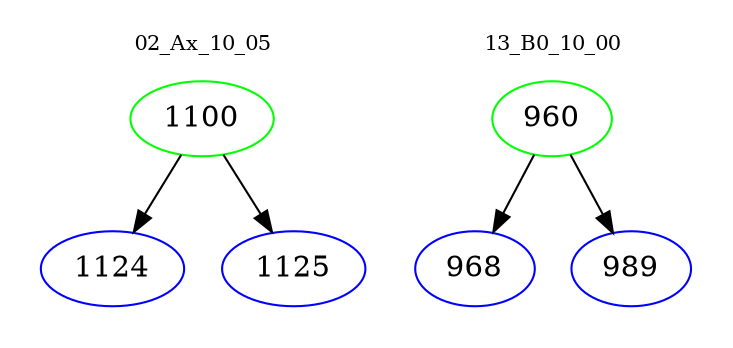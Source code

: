 digraph{
subgraph cluster_0 {
color = white
label = "02_Ax_10_05";
fontsize=10;
T0_1100 [label="1100", color="green"]
T0_1100 -> T0_1124 [color="black"]
T0_1124 [label="1124", color="blue"]
T0_1100 -> T0_1125 [color="black"]
T0_1125 [label="1125", color="blue"]
}
subgraph cluster_1 {
color = white
label = "13_B0_10_00";
fontsize=10;
T1_960 [label="960", color="green"]
T1_960 -> T1_968 [color="black"]
T1_968 [label="968", color="blue"]
T1_960 -> T1_989 [color="black"]
T1_989 [label="989", color="blue"]
}
}
